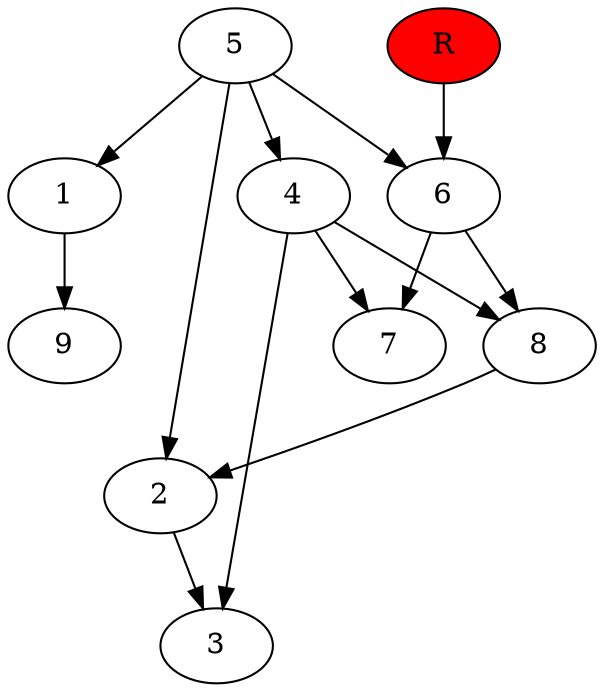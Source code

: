 digraph prb7193 {
	1
	2
	3
	4
	5
	6
	7
	8
	R [fillcolor="#ff0000" style=filled]
	1 -> 9
	2 -> 3
	4 -> 3
	4 -> 7
	4 -> 8
	5 -> 1
	5 -> 2
	5 -> 4
	5 -> 6
	6 -> 7
	6 -> 8
	8 -> 2
	R -> 6
}
